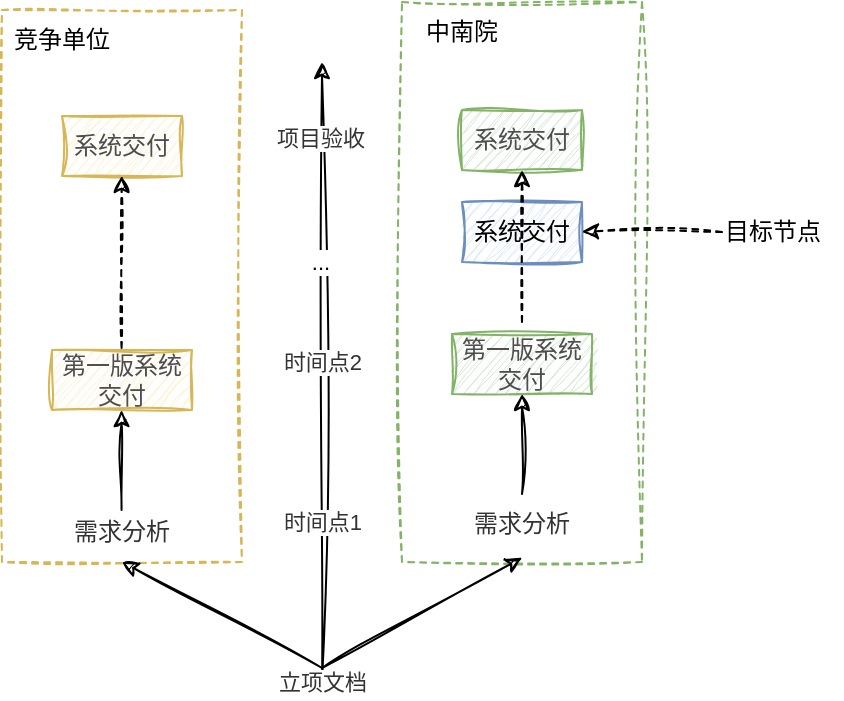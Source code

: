 <mxfile version="24.0.2" type="github">
  <diagram name="第 1 页" id="cHEvMuXp1ahBySsxnO7c">
    <mxGraphModel dx="868" dy="484" grid="1" gridSize="10" guides="1" tooltips="1" connect="1" arrows="1" fold="1" page="1" pageScale="1" pageWidth="827" pageHeight="1169" math="0" shadow="0">
      <root>
        <mxCell id="0" />
        <mxCell id="1" parent="0" />
        <mxCell id="T6qe_IlcxM-7Rnlq55j7-9" value="系统交付" style="text;html=1;align=center;verticalAlign=middle;whiteSpace=wrap;rounded=0;fillColor=#dae8fc;strokeColor=#6c8ebf;sketch=1;curveFitting=1;jiggle=2;" parent="1" vertex="1">
          <mxGeometry x="490" y="240" width="60" height="30" as="geometry" />
        </mxCell>
        <mxCell id="T6qe_IlcxM-7Rnlq55j7-6" value="" style="rounded=0;whiteSpace=wrap;html=1;fillColor=none;dashed=1;strokeColor=#d6b656;sketch=1;curveFitting=1;jiggle=2;" parent="1" vertex="1">
          <mxGeometry x="260" y="144" width="120" height="276" as="geometry" />
        </mxCell>
        <mxCell id="T6qe_IlcxM-7Rnlq55j7-4" value="" style="rounded=0;whiteSpace=wrap;html=1;fillColor=none;dashed=1;strokeColor=#82b366;sketch=1;curveFitting=1;jiggle=2;" parent="1" vertex="1">
          <mxGeometry x="460" y="140" width="120" height="280" as="geometry" />
        </mxCell>
        <mxCell id="Ing6VwwBwrMwVO2bGWnr-1" value="" style="endArrow=classic;html=1;rounded=0;sketch=1;curveFitting=1;jiggle=2;" parent="1" edge="1">
          <mxGeometry width="50" height="50" relative="1" as="geometry">
            <mxPoint x="420" y="480" as="sourcePoint" />
            <mxPoint x="420" y="170" as="targetPoint" />
          </mxGeometry>
        </mxCell>
        <mxCell id="Ing6VwwBwrMwVO2bGWnr-2" value="时间点1" style="edgeLabel;html=1;align=center;verticalAlign=middle;resizable=0;points=[];fontColor=#333333;" parent="Ing6VwwBwrMwVO2bGWnr-1" vertex="1" connectable="0">
          <mxGeometry x="0.027" y="-4" relative="1" as="geometry">
            <mxPoint x="-4" y="79" as="offset" />
          </mxGeometry>
        </mxCell>
        <mxCell id="Ing6VwwBwrMwVO2bGWnr-3" value="立项文档" style="edgeLabel;html=1;align=center;verticalAlign=middle;resizable=0;points=[];fontColor=#333333;" parent="Ing6VwwBwrMwVO2bGWnr-1" vertex="1" connectable="0">
          <mxGeometry x="-0.89" relative="1" as="geometry">
            <mxPoint y="17" as="offset" />
          </mxGeometry>
        </mxCell>
        <mxCell id="Ing6VwwBwrMwVO2bGWnr-4" value="时间点2" style="edgeLabel;html=1;align=center;verticalAlign=middle;resizable=0;points=[];fontColor=#333333;" parent="Ing6VwwBwrMwVO2bGWnr-1" vertex="1" connectable="0">
          <mxGeometry x="0.462" y="2" relative="1" as="geometry">
            <mxPoint x="2" y="66" as="offset" />
          </mxGeometry>
        </mxCell>
        <mxCell id="Ing6VwwBwrMwVO2bGWnr-5" value="..." style="edgeLabel;html=1;align=center;verticalAlign=middle;resizable=0;points=[];" parent="Ing6VwwBwrMwVO2bGWnr-1" vertex="1" connectable="0">
          <mxGeometry x="0.355" y="1" relative="1" as="geometry">
            <mxPoint as="offset" />
          </mxGeometry>
        </mxCell>
        <mxCell id="Ing6VwwBwrMwVO2bGWnr-6" value="项目验收" style="edgeLabel;html=1;align=center;verticalAlign=middle;resizable=0;points=[];fontColor=#333333;" parent="Ing6VwwBwrMwVO2bGWnr-1" vertex="1" connectable="0">
          <mxGeometry x="0.756" y="1" relative="1" as="geometry">
            <mxPoint as="offset" />
          </mxGeometry>
        </mxCell>
        <mxCell id="Ing6VwwBwrMwVO2bGWnr-7" value="需求分析" style="text;html=1;align=center;verticalAlign=middle;whiteSpace=wrap;rounded=0;fontColor=#333333;" parent="1" vertex="1">
          <mxGeometry x="490" y="386" width="60" height="30" as="geometry" />
        </mxCell>
        <mxCell id="Ing6VwwBwrMwVO2bGWnr-8" value="需求分析" style="text;html=1;align=center;verticalAlign=middle;whiteSpace=wrap;rounded=0;fontColor=#333333;" parent="1" vertex="1">
          <mxGeometry x="290" y="390" width="60" height="30" as="geometry" />
        </mxCell>
        <mxCell id="Ing6VwwBwrMwVO2bGWnr-9" value="第一版系统交付" style="text;html=1;align=center;verticalAlign=middle;whiteSpace=wrap;rounded=0;fillColor=#d5e8d4;strokeColor=#82b366;fontColor=#4D4D4D;sketch=1;curveFitting=1;jiggle=2;" parent="1" vertex="1">
          <mxGeometry x="485" y="306" width="70" height="30" as="geometry" />
        </mxCell>
        <mxCell id="Ing6VwwBwrMwVO2bGWnr-10" value="第一版系统交付" style="text;html=1;align=center;verticalAlign=middle;whiteSpace=wrap;rounded=0;fillColor=#fff2cc;strokeColor=#d6b656;fontColor=#4D4D4D;sketch=1;curveFitting=1;jiggle=2;" parent="1" vertex="1">
          <mxGeometry x="285" y="314" width="70" height="30" as="geometry" />
        </mxCell>
        <mxCell id="Ing6VwwBwrMwVO2bGWnr-11" value="" style="endArrow=classic;html=1;rounded=0;entryX=0.5;entryY=1;entryDx=0;entryDy=0;sketch=1;curveFitting=1;jiggle=2;" parent="1" target="Ing6VwwBwrMwVO2bGWnr-8" edge="1">
          <mxGeometry width="50" height="50" relative="1" as="geometry">
            <mxPoint x="420" y="473" as="sourcePoint" />
            <mxPoint x="500" y="423" as="targetPoint" />
          </mxGeometry>
        </mxCell>
        <mxCell id="Ing6VwwBwrMwVO2bGWnr-12" value="" style="endArrow=classic;html=1;rounded=0;entryX=0.502;entryY=1.061;entryDx=0;entryDy=0;entryPerimeter=0;sketch=1;curveFitting=1;jiggle=2;" parent="1" target="Ing6VwwBwrMwVO2bGWnr-7" edge="1">
          <mxGeometry width="50" height="50" relative="1" as="geometry">
            <mxPoint x="420" y="473" as="sourcePoint" />
            <mxPoint x="330.0" y="419" as="targetPoint" />
          </mxGeometry>
        </mxCell>
        <mxCell id="Ing6VwwBwrMwVO2bGWnr-13" value="" style="endArrow=classic;html=1;rounded=0;exitX=0.5;exitY=0;exitDx=0;exitDy=0;entryX=0.5;entryY=1;entryDx=0;entryDy=0;sketch=1;curveFitting=1;jiggle=2;" parent="1" source="Ing6VwwBwrMwVO2bGWnr-7" target="Ing6VwwBwrMwVO2bGWnr-9" edge="1">
          <mxGeometry width="50" height="50" relative="1" as="geometry">
            <mxPoint x="600" y="400" as="sourcePoint" />
            <mxPoint x="650" y="350" as="targetPoint" />
          </mxGeometry>
        </mxCell>
        <mxCell id="Ing6VwwBwrMwVO2bGWnr-14" value="" style="endArrow=classic;html=1;rounded=0;exitX=0.5;exitY=0;exitDx=0;exitDy=0;entryX=0.5;entryY=1;entryDx=0;entryDy=0;sketch=1;curveFitting=1;jiggle=2;" parent="1" edge="1">
          <mxGeometry width="50" height="50" relative="1" as="geometry">
            <mxPoint x="319.78" y="394" as="sourcePoint" />
            <mxPoint x="319.78" y="344" as="targetPoint" />
          </mxGeometry>
        </mxCell>
        <mxCell id="Ing6VwwBwrMwVO2bGWnr-15" value="系统交付" style="text;html=1;align=center;verticalAlign=middle;whiteSpace=wrap;rounded=0;fillColor=#d5e8d4;strokeColor=#82b366;fontColor=#4D4D4D;sketch=1;curveFitting=1;jiggle=2;" parent="1" vertex="1">
          <mxGeometry x="490" y="194" width="60" height="30" as="geometry" />
        </mxCell>
        <mxCell id="Ing6VwwBwrMwVO2bGWnr-16" value="系统交付" style="text;html=1;align=center;verticalAlign=middle;whiteSpace=wrap;rounded=0;fillColor=#fff2cc;strokeColor=#d6b656;fontColor=#4D4D4D;sketch=1;curveFitting=1;jiggle=2;" parent="1" vertex="1">
          <mxGeometry x="290" y="197" width="60" height="30" as="geometry" />
        </mxCell>
        <mxCell id="Ing6VwwBwrMwVO2bGWnr-17" value="" style="endArrow=classic;html=1;rounded=0;entryX=0.5;entryY=1;entryDx=0;entryDy=0;dashed=1;sketch=1;curveFitting=1;jiggle=2;" parent="1" target="Ing6VwwBwrMwVO2bGWnr-15" edge="1">
          <mxGeometry width="50" height="50" relative="1" as="geometry">
            <mxPoint x="520" y="300" as="sourcePoint" />
            <mxPoint x="530" y="346" as="targetPoint" />
          </mxGeometry>
        </mxCell>
        <mxCell id="Ing6VwwBwrMwVO2bGWnr-18" value="" style="endArrow=classic;html=1;rounded=0;entryX=0.5;entryY=1;entryDx=0;entryDy=0;dashed=1;sketch=1;curveFitting=1;jiggle=2;" parent="1" edge="1">
          <mxGeometry width="50" height="50" relative="1" as="geometry">
            <mxPoint x="319.79" y="313" as="sourcePoint" />
            <mxPoint x="319.79" y="227" as="targetPoint" />
          </mxGeometry>
        </mxCell>
        <mxCell id="T6qe_IlcxM-7Rnlq55j7-7" value="中南院" style="text;html=1;align=center;verticalAlign=middle;whiteSpace=wrap;rounded=0;" parent="1" vertex="1">
          <mxGeometry x="460" y="140" width="60" height="30" as="geometry" />
        </mxCell>
        <mxCell id="T6qe_IlcxM-7Rnlq55j7-8" value="竞争单位" style="text;html=1;align=center;verticalAlign=middle;whiteSpace=wrap;rounded=0;" parent="1" vertex="1">
          <mxGeometry x="260" y="144" width="60" height="30" as="geometry" />
        </mxCell>
        <mxCell id="T6qe_IlcxM-7Rnlq55j7-13" value="" style="endArrow=classic;html=1;rounded=0;dashed=1;sketch=1;curveFitting=1;jiggle=2;" parent="1" edge="1">
          <mxGeometry width="50" height="50" relative="1" as="geometry">
            <mxPoint x="620" y="255" as="sourcePoint" />
            <mxPoint x="550" y="254.66" as="targetPoint" />
          </mxGeometry>
        </mxCell>
        <mxCell id="T6qe_IlcxM-7Rnlq55j7-14" value="目标节点" style="text;html=1;align=center;verticalAlign=middle;resizable=0;points=[];autosize=1;strokeColor=none;fillColor=none;sketch=1;curveFitting=1;jiggle=2;" parent="1" vertex="1">
          <mxGeometry x="610" y="240" width="70" height="30" as="geometry" />
        </mxCell>
      </root>
    </mxGraphModel>
  </diagram>
</mxfile>
